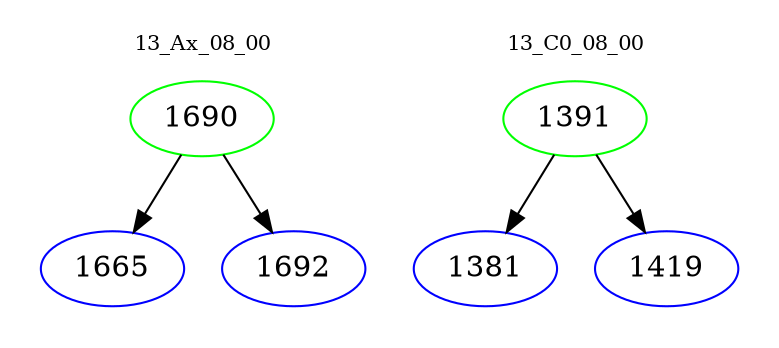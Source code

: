 digraph{
subgraph cluster_0 {
color = white
label = "13_Ax_08_00";
fontsize=10;
T0_1690 [label="1690", color="green"]
T0_1690 -> T0_1665 [color="black"]
T0_1665 [label="1665", color="blue"]
T0_1690 -> T0_1692 [color="black"]
T0_1692 [label="1692", color="blue"]
}
subgraph cluster_1 {
color = white
label = "13_C0_08_00";
fontsize=10;
T1_1391 [label="1391", color="green"]
T1_1391 -> T1_1381 [color="black"]
T1_1381 [label="1381", color="blue"]
T1_1391 -> T1_1419 [color="black"]
T1_1419 [label="1419", color="blue"]
}
}
